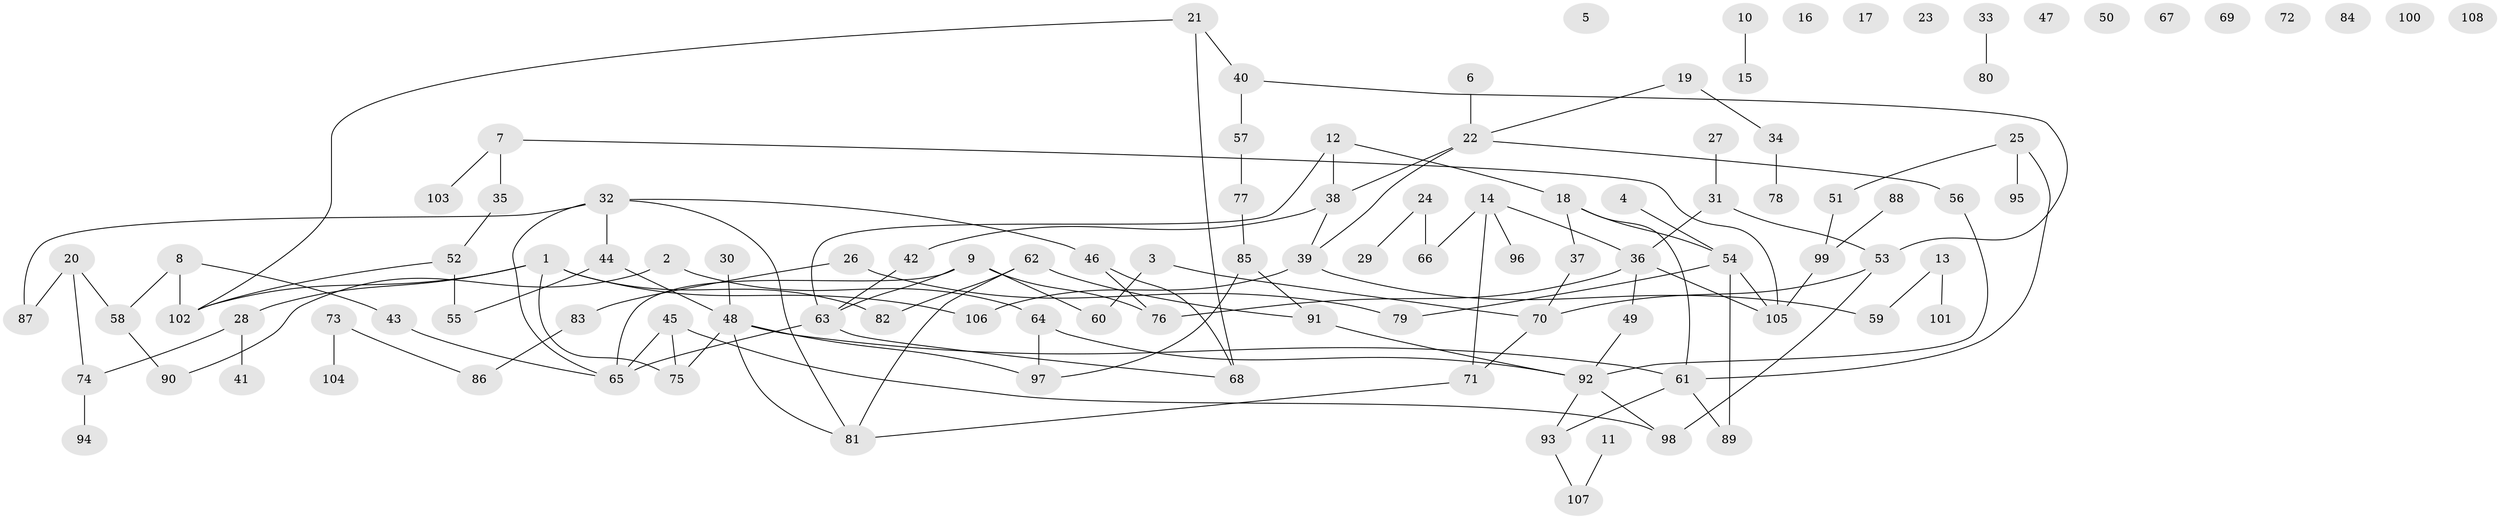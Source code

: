 // coarse degree distribution, {7: 0.04225352112676056, 2: 0.2535211267605634, 4: 0.08450704225352113, 1: 0.1267605633802817, 0: 0.19718309859154928, 3: 0.15492957746478872, 5: 0.09859154929577464, 6: 0.04225352112676056}
// Generated by graph-tools (version 1.1) at 2025/23/03/03/25 07:23:26]
// undirected, 108 vertices, 126 edges
graph export_dot {
graph [start="1"]
  node [color=gray90,style=filled];
  1;
  2;
  3;
  4;
  5;
  6;
  7;
  8;
  9;
  10;
  11;
  12;
  13;
  14;
  15;
  16;
  17;
  18;
  19;
  20;
  21;
  22;
  23;
  24;
  25;
  26;
  27;
  28;
  29;
  30;
  31;
  32;
  33;
  34;
  35;
  36;
  37;
  38;
  39;
  40;
  41;
  42;
  43;
  44;
  45;
  46;
  47;
  48;
  49;
  50;
  51;
  52;
  53;
  54;
  55;
  56;
  57;
  58;
  59;
  60;
  61;
  62;
  63;
  64;
  65;
  66;
  67;
  68;
  69;
  70;
  71;
  72;
  73;
  74;
  75;
  76;
  77;
  78;
  79;
  80;
  81;
  82;
  83;
  84;
  85;
  86;
  87;
  88;
  89;
  90;
  91;
  92;
  93;
  94;
  95;
  96;
  97;
  98;
  99;
  100;
  101;
  102;
  103;
  104;
  105;
  106;
  107;
  108;
  1 -- 28;
  1 -- 75;
  1 -- 82;
  1 -- 102;
  1 -- 106;
  2 -- 64;
  2 -- 90;
  3 -- 60;
  3 -- 70;
  4 -- 54;
  6 -- 22;
  7 -- 35;
  7 -- 103;
  7 -- 105;
  8 -- 43;
  8 -- 58;
  8 -- 102;
  9 -- 60;
  9 -- 63;
  9 -- 65;
  9 -- 76;
  10 -- 15;
  11 -- 107;
  12 -- 18;
  12 -- 38;
  12 -- 63;
  13 -- 59;
  13 -- 101;
  14 -- 36;
  14 -- 66;
  14 -- 71;
  14 -- 96;
  18 -- 37;
  18 -- 54;
  18 -- 61;
  19 -- 22;
  19 -- 34;
  20 -- 58;
  20 -- 74;
  20 -- 87;
  21 -- 40;
  21 -- 68;
  21 -- 102;
  22 -- 38;
  22 -- 39;
  22 -- 56;
  24 -- 29;
  24 -- 66;
  25 -- 51;
  25 -- 61;
  25 -- 95;
  26 -- 79;
  26 -- 83;
  27 -- 31;
  28 -- 41;
  28 -- 74;
  30 -- 48;
  31 -- 36;
  31 -- 53;
  32 -- 44;
  32 -- 46;
  32 -- 65;
  32 -- 81;
  32 -- 87;
  33 -- 80;
  34 -- 78;
  35 -- 52;
  36 -- 49;
  36 -- 76;
  36 -- 105;
  37 -- 70;
  38 -- 39;
  38 -- 42;
  39 -- 59;
  39 -- 106;
  40 -- 53;
  40 -- 57;
  42 -- 63;
  43 -- 65;
  44 -- 48;
  44 -- 55;
  45 -- 65;
  45 -- 75;
  45 -- 98;
  46 -- 68;
  46 -- 76;
  48 -- 61;
  48 -- 75;
  48 -- 81;
  48 -- 97;
  49 -- 92;
  51 -- 99;
  52 -- 55;
  52 -- 102;
  53 -- 70;
  53 -- 98;
  54 -- 79;
  54 -- 89;
  54 -- 105;
  56 -- 92;
  57 -- 77;
  58 -- 90;
  61 -- 89;
  61 -- 93;
  62 -- 81;
  62 -- 82;
  62 -- 91;
  63 -- 65;
  63 -- 68;
  64 -- 92;
  64 -- 97;
  70 -- 71;
  71 -- 81;
  73 -- 86;
  73 -- 104;
  74 -- 94;
  77 -- 85;
  83 -- 86;
  85 -- 91;
  85 -- 97;
  88 -- 99;
  91 -- 92;
  92 -- 93;
  92 -- 98;
  93 -- 107;
  99 -- 105;
}
